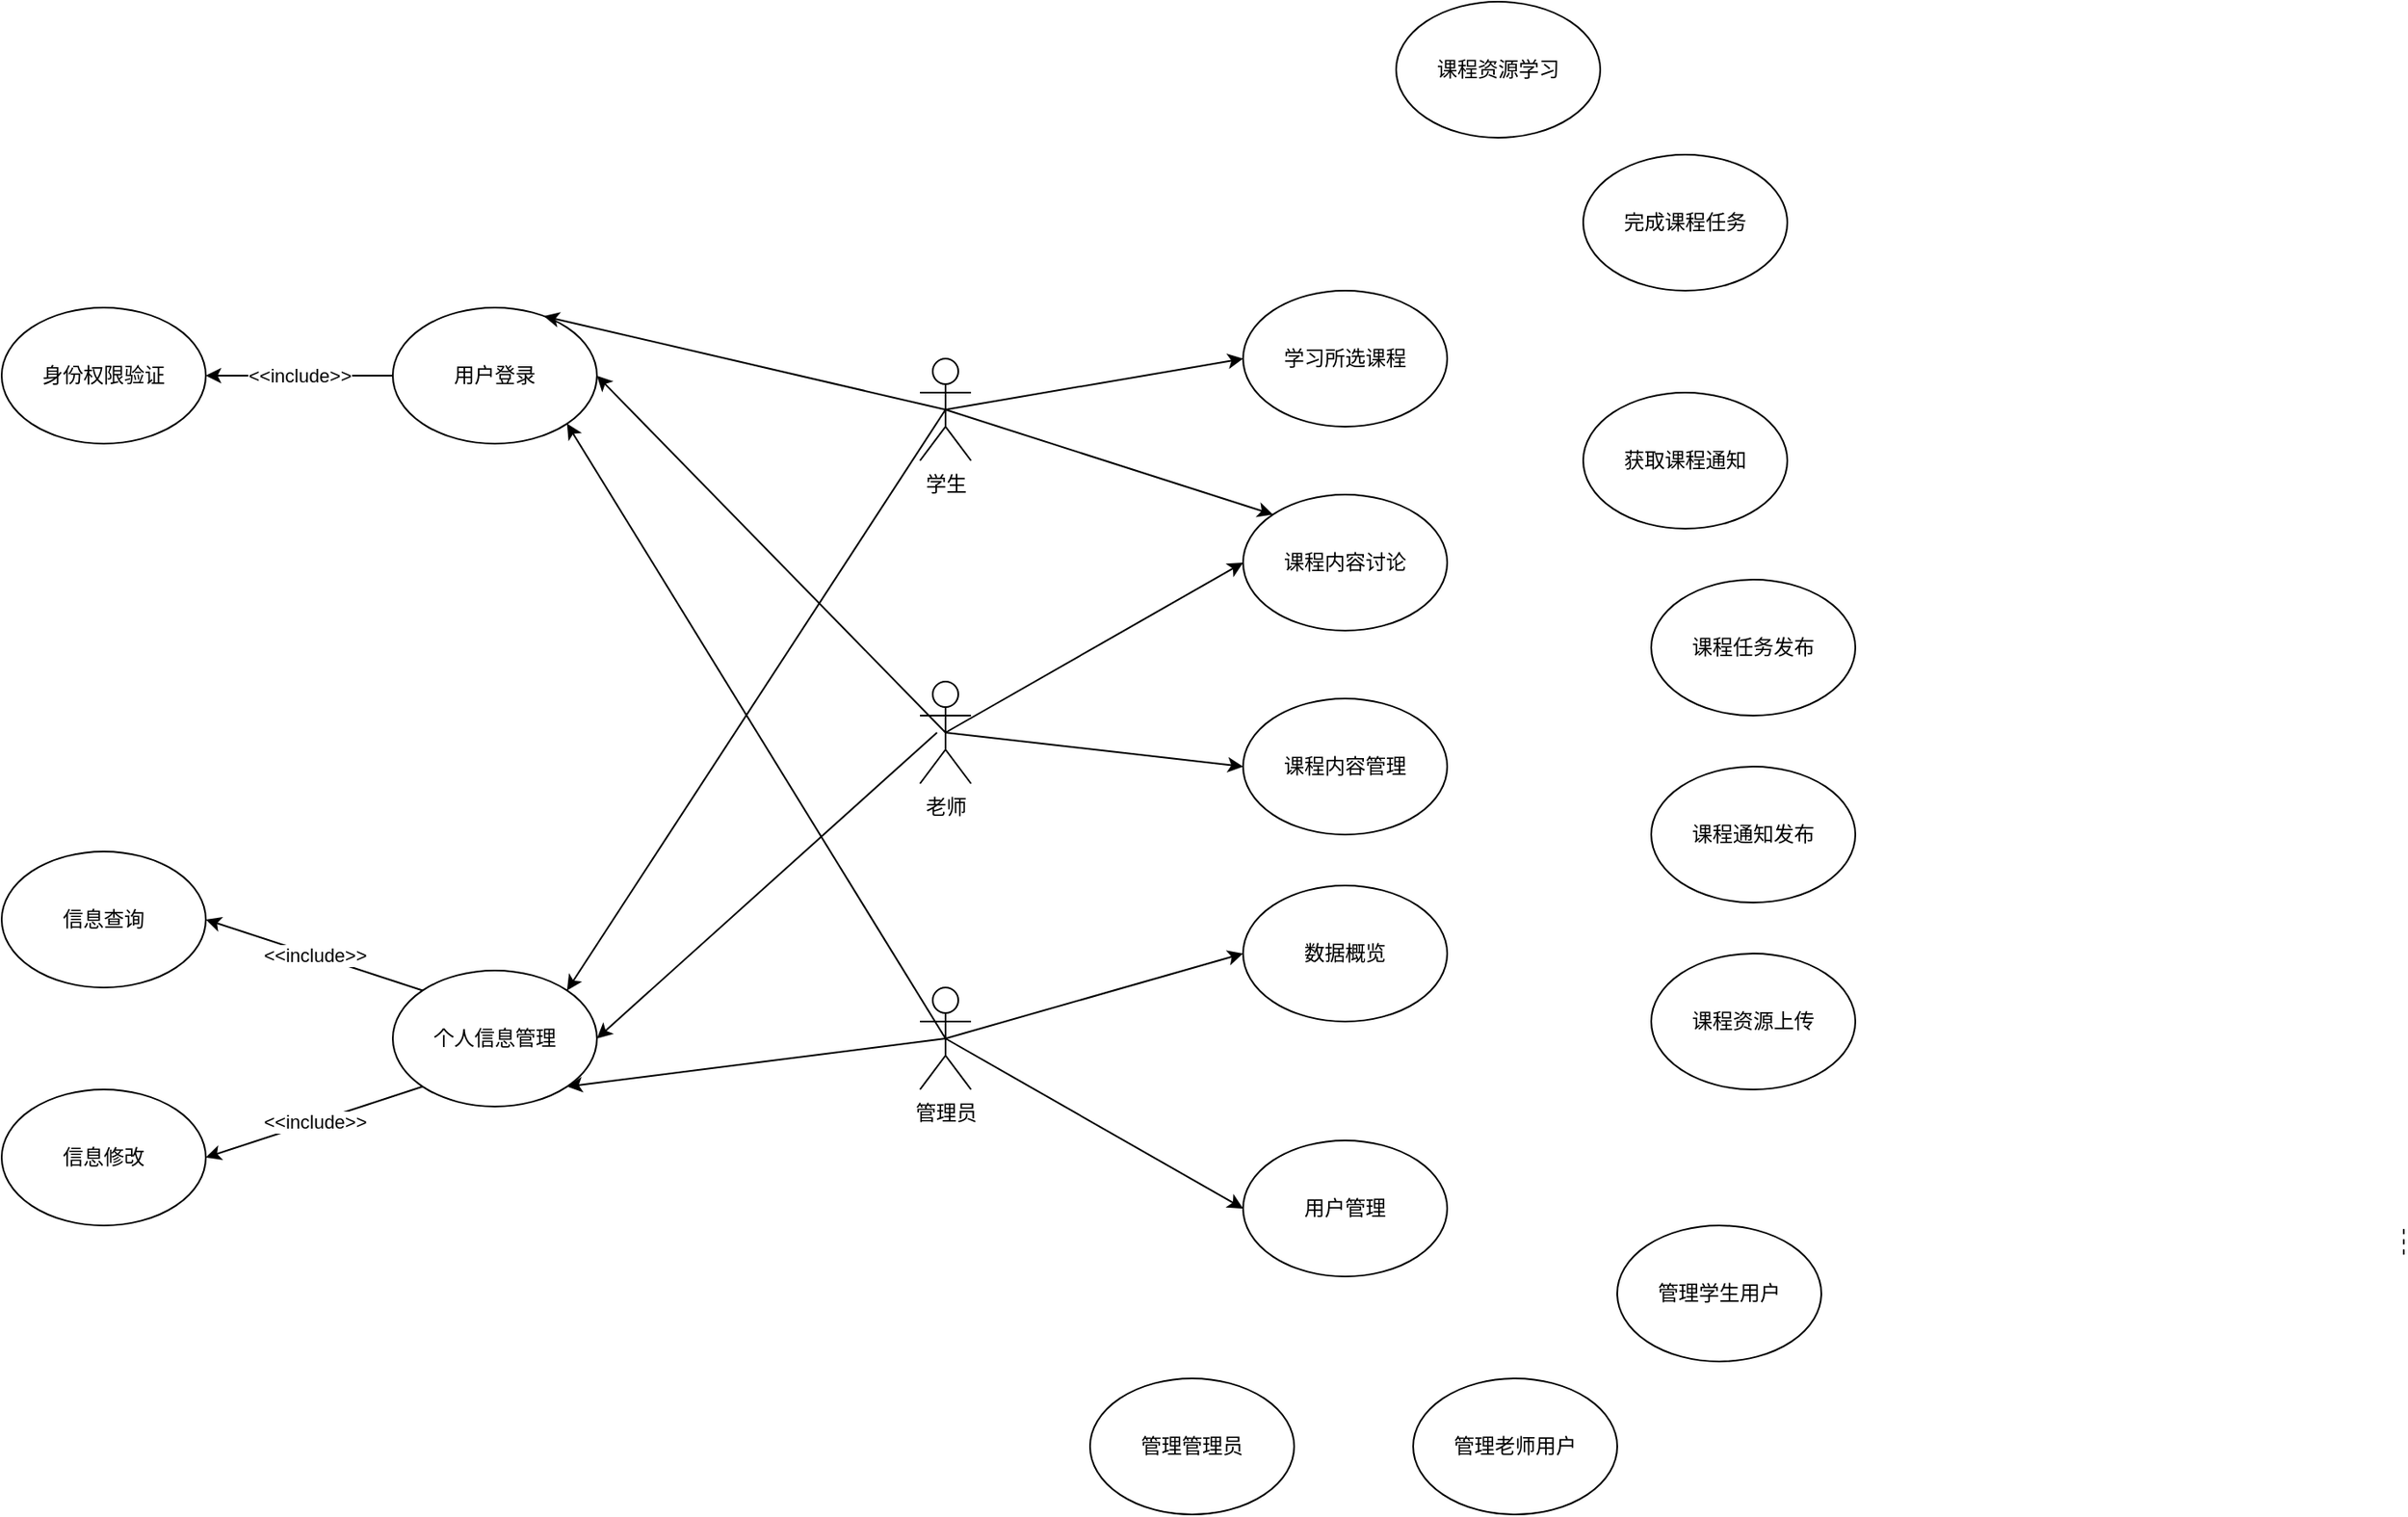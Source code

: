 <mxfile version="21.3.2" type="github">
  <diagram name="Page-1" id="9361dd3d-8414-5efd-6122-117bd74ce7a7">
    <mxGraphModel dx="1800" dy="1121" grid="1" gridSize="10" guides="1" tooltips="1" connect="1" arrows="1" fold="1" page="0" pageScale="1.5" pageWidth="826" pageHeight="1169" background="none" math="0" shadow="0">
      <root>
        <mxCell id="0" />
        <mxCell id="1" parent="0" />
        <mxCell id="56" value="" style="edgeStyle=none;endArrow=none;dashed=1" parent="1" edge="1">
          <mxGeometry x="1204.071" y="380.087" width="100" height="100" as="geometry">
            <mxPoint x="1142.5" y="512.083" as="sourcePoint" />
            <mxPoint x="1142.5" y="530" as="targetPoint" />
          </mxGeometry>
        </mxCell>
        <mxCell id="kVEgBky2zOYH0hEezjp1-89" value="学生" style="shape=umlActor;verticalLabelPosition=bottom;verticalAlign=top;html=1;outlineConnect=0;" vertex="1" parent="1">
          <mxGeometry x="270" width="30" height="60" as="geometry" />
        </mxCell>
        <mxCell id="kVEgBky2zOYH0hEezjp1-90" value="老师" style="shape=umlActor;verticalLabelPosition=bottom;verticalAlign=top;html=1;outlineConnect=0;" vertex="1" parent="1">
          <mxGeometry x="270" y="190" width="30" height="60" as="geometry" />
        </mxCell>
        <mxCell id="kVEgBky2zOYH0hEezjp1-91" value="管理员" style="shape=umlActor;verticalLabelPosition=bottom;verticalAlign=top;html=1;outlineConnect=0;" vertex="1" parent="1">
          <mxGeometry x="270" y="370" width="30" height="60" as="geometry" />
        </mxCell>
        <mxCell id="kVEgBky2zOYH0hEezjp1-93" value="用户登录" style="ellipse;whiteSpace=wrap;html=1;" vertex="1" parent="1">
          <mxGeometry x="-40" y="-30" width="120" height="80" as="geometry" />
        </mxCell>
        <mxCell id="kVEgBky2zOYH0hEezjp1-94" value="个人信息管理" style="ellipse;whiteSpace=wrap;html=1;" vertex="1" parent="1">
          <mxGeometry x="-40" y="360" width="120" height="80" as="geometry" />
        </mxCell>
        <mxCell id="kVEgBky2zOYH0hEezjp1-97" value="" style="endArrow=classic;html=1;rounded=0;exitX=0.5;exitY=0.5;exitDx=0;exitDy=0;exitPerimeter=0;entryX=0.74;entryY=0.063;entryDx=0;entryDy=0;entryPerimeter=0;" edge="1" parent="1" source="kVEgBky2zOYH0hEezjp1-89" target="kVEgBky2zOYH0hEezjp1-93">
          <mxGeometry width="50" height="50" relative="1" as="geometry">
            <mxPoint x="260" y="270" as="sourcePoint" />
            <mxPoint x="310" y="220" as="targetPoint" />
          </mxGeometry>
        </mxCell>
        <mxCell id="kVEgBky2zOYH0hEezjp1-98" value="" style="endArrow=classic;html=1;rounded=0;exitX=0.5;exitY=0.5;exitDx=0;exitDy=0;exitPerimeter=0;entryX=1;entryY=0.5;entryDx=0;entryDy=0;" edge="1" parent="1" source="kVEgBky2zOYH0hEezjp1-90" target="kVEgBky2zOYH0hEezjp1-93">
          <mxGeometry width="50" height="50" relative="1" as="geometry">
            <mxPoint x="260" y="270" as="sourcePoint" />
            <mxPoint x="310" y="220" as="targetPoint" />
          </mxGeometry>
        </mxCell>
        <mxCell id="kVEgBky2zOYH0hEezjp1-99" value="" style="endArrow=classic;html=1;rounded=0;exitX=0.5;exitY=0.5;exitDx=0;exitDy=0;exitPerimeter=0;entryX=1;entryY=1;entryDx=0;entryDy=0;" edge="1" parent="1" source="kVEgBky2zOYH0hEezjp1-91" target="kVEgBky2zOYH0hEezjp1-93">
          <mxGeometry width="50" height="50" relative="1" as="geometry">
            <mxPoint x="260" y="270" as="sourcePoint" />
            <mxPoint x="310" y="220" as="targetPoint" />
          </mxGeometry>
        </mxCell>
        <mxCell id="kVEgBky2zOYH0hEezjp1-100" value="" style="endArrow=classic;html=1;rounded=0;entryX=1;entryY=0.5;entryDx=0;entryDy=0;" edge="1" parent="1" target="kVEgBky2zOYH0hEezjp1-94">
          <mxGeometry width="50" height="50" relative="1" as="geometry">
            <mxPoint x="280" y="220" as="sourcePoint" />
            <mxPoint x="310" y="220" as="targetPoint" />
          </mxGeometry>
        </mxCell>
        <mxCell id="kVEgBky2zOYH0hEezjp1-101" value="" style="endArrow=classic;html=1;rounded=0;exitX=0.5;exitY=0.5;exitDx=0;exitDy=0;exitPerimeter=0;entryX=1;entryY=0;entryDx=0;entryDy=0;" edge="1" parent="1" source="kVEgBky2zOYH0hEezjp1-89" target="kVEgBky2zOYH0hEezjp1-94">
          <mxGeometry width="50" height="50" relative="1" as="geometry">
            <mxPoint x="260" y="270" as="sourcePoint" />
            <mxPoint x="310" y="220" as="targetPoint" />
          </mxGeometry>
        </mxCell>
        <mxCell id="kVEgBky2zOYH0hEezjp1-102" value="" style="endArrow=classic;html=1;rounded=0;exitX=0.5;exitY=0.5;exitDx=0;exitDy=0;exitPerimeter=0;entryX=1;entryY=1;entryDx=0;entryDy=0;" edge="1" parent="1" source="kVEgBky2zOYH0hEezjp1-91" target="kVEgBky2zOYH0hEezjp1-94">
          <mxGeometry width="50" height="50" relative="1" as="geometry">
            <mxPoint x="260" y="270" as="sourcePoint" />
            <mxPoint x="310" y="220" as="targetPoint" />
          </mxGeometry>
        </mxCell>
        <mxCell id="kVEgBky2zOYH0hEezjp1-103" value="学习所选课程" style="ellipse;whiteSpace=wrap;html=1;" vertex="1" parent="1">
          <mxGeometry x="460" y="-40" width="120" height="80" as="geometry" />
        </mxCell>
        <mxCell id="kVEgBky2zOYH0hEezjp1-104" value="课程内容讨论" style="ellipse;whiteSpace=wrap;html=1;" vertex="1" parent="1">
          <mxGeometry x="460" y="80" width="120" height="80" as="geometry" />
        </mxCell>
        <mxCell id="kVEgBky2zOYH0hEezjp1-105" value="课程内容管理" style="ellipse;whiteSpace=wrap;html=1;" vertex="1" parent="1">
          <mxGeometry x="460" y="200" width="120" height="80" as="geometry" />
        </mxCell>
        <mxCell id="kVEgBky2zOYH0hEezjp1-106" value="用户管理" style="ellipse;whiteSpace=wrap;html=1;" vertex="1" parent="1">
          <mxGeometry x="460" y="460" width="120" height="80" as="geometry" />
        </mxCell>
        <mxCell id="kVEgBky2zOYH0hEezjp1-107" value="数据概览" style="ellipse;whiteSpace=wrap;html=1;" vertex="1" parent="1">
          <mxGeometry x="460" y="310" width="120" height="80" as="geometry" />
        </mxCell>
        <mxCell id="kVEgBky2zOYH0hEezjp1-108" value="" style="endArrow=classic;html=1;rounded=0;exitX=0.5;exitY=0.5;exitDx=0;exitDy=0;exitPerimeter=0;entryX=0;entryY=0.5;entryDx=0;entryDy=0;" edge="1" parent="1" source="kVEgBky2zOYH0hEezjp1-91" target="kVEgBky2zOYH0hEezjp1-106">
          <mxGeometry width="50" height="50" relative="1" as="geometry">
            <mxPoint x="260" y="270" as="sourcePoint" />
            <mxPoint x="310" y="220" as="targetPoint" />
          </mxGeometry>
        </mxCell>
        <mxCell id="kVEgBky2zOYH0hEezjp1-109" value="" style="endArrow=classic;html=1;rounded=0;exitX=0.5;exitY=0.5;exitDx=0;exitDy=0;exitPerimeter=0;entryX=0;entryY=0.5;entryDx=0;entryDy=0;" edge="1" parent="1" source="kVEgBky2zOYH0hEezjp1-91" target="kVEgBky2zOYH0hEezjp1-107">
          <mxGeometry width="50" height="50" relative="1" as="geometry">
            <mxPoint x="260" y="270" as="sourcePoint" />
            <mxPoint x="310" y="220" as="targetPoint" />
          </mxGeometry>
        </mxCell>
        <mxCell id="kVEgBky2zOYH0hEezjp1-110" value="" style="endArrow=classic;html=1;rounded=0;exitX=0.5;exitY=0.5;exitDx=0;exitDy=0;exitPerimeter=0;entryX=0;entryY=0.5;entryDx=0;entryDy=0;" edge="1" parent="1" source="kVEgBky2zOYH0hEezjp1-89" target="kVEgBky2zOYH0hEezjp1-103">
          <mxGeometry width="50" height="50" relative="1" as="geometry">
            <mxPoint x="260" y="270" as="sourcePoint" />
            <mxPoint x="310" y="220" as="targetPoint" />
          </mxGeometry>
        </mxCell>
        <mxCell id="kVEgBky2zOYH0hEezjp1-111" value="" style="endArrow=classic;html=1;rounded=0;exitX=0.5;exitY=0.5;exitDx=0;exitDy=0;exitPerimeter=0;entryX=0;entryY=0;entryDx=0;entryDy=0;" edge="1" parent="1" source="kVEgBky2zOYH0hEezjp1-89" target="kVEgBky2zOYH0hEezjp1-104">
          <mxGeometry width="50" height="50" relative="1" as="geometry">
            <mxPoint x="260" y="260" as="sourcePoint" />
            <mxPoint x="310" y="210" as="targetPoint" />
          </mxGeometry>
        </mxCell>
        <mxCell id="kVEgBky2zOYH0hEezjp1-112" value="" style="endArrow=classic;html=1;rounded=0;exitX=0.5;exitY=0.5;exitDx=0;exitDy=0;exitPerimeter=0;entryX=0;entryY=0.5;entryDx=0;entryDy=0;" edge="1" parent="1" source="kVEgBky2zOYH0hEezjp1-90" target="kVEgBky2zOYH0hEezjp1-104">
          <mxGeometry width="50" height="50" relative="1" as="geometry">
            <mxPoint x="260" y="260" as="sourcePoint" />
            <mxPoint x="310" y="210" as="targetPoint" />
          </mxGeometry>
        </mxCell>
        <mxCell id="kVEgBky2zOYH0hEezjp1-113" value="" style="endArrow=classic;html=1;rounded=0;exitX=0.5;exitY=0.5;exitDx=0;exitDy=0;exitPerimeter=0;entryX=0;entryY=0.5;entryDx=0;entryDy=0;" edge="1" parent="1" source="kVEgBky2zOYH0hEezjp1-90" target="kVEgBky2zOYH0hEezjp1-105">
          <mxGeometry width="50" height="50" relative="1" as="geometry">
            <mxPoint x="260" y="260" as="sourcePoint" />
            <mxPoint x="310" y="210" as="targetPoint" />
          </mxGeometry>
        </mxCell>
        <mxCell id="kVEgBky2zOYH0hEezjp1-114" value="身份权限验证" style="ellipse;whiteSpace=wrap;html=1;" vertex="1" parent="1">
          <mxGeometry x="-270" y="-30" width="120" height="80" as="geometry" />
        </mxCell>
        <mxCell id="kVEgBky2zOYH0hEezjp1-115" value="&amp;lt;&amp;lt;include&amp;gt;&amp;gt;" style="endArrow=classic;html=1;rounded=0;exitX=0;exitY=0.5;exitDx=0;exitDy=0;entryX=1;entryY=0.5;entryDx=0;entryDy=0;" edge="1" parent="1" source="kVEgBky2zOYH0hEezjp1-93" target="kVEgBky2zOYH0hEezjp1-114">
          <mxGeometry relative="1" as="geometry">
            <mxPoint x="240" y="240" as="sourcePoint" />
            <mxPoint x="340" y="240" as="targetPoint" />
          </mxGeometry>
        </mxCell>
        <mxCell id="kVEgBky2zOYH0hEezjp1-117" value="信息查询" style="ellipse;whiteSpace=wrap;html=1;" vertex="1" parent="1">
          <mxGeometry x="-270" y="290" width="120" height="80" as="geometry" />
        </mxCell>
        <mxCell id="kVEgBky2zOYH0hEezjp1-118" value="信息修改" style="ellipse;whiteSpace=wrap;html=1;" vertex="1" parent="1">
          <mxGeometry x="-270" y="430" width="120" height="80" as="geometry" />
        </mxCell>
        <mxCell id="kVEgBky2zOYH0hEezjp1-119" value="&amp;lt;&amp;lt;include&amp;gt;&amp;gt;" style="endArrow=classic;html=1;rounded=0;exitX=0;exitY=0;exitDx=0;exitDy=0;entryX=1;entryY=0.5;entryDx=0;entryDy=0;" edge="1" parent="1" source="kVEgBky2zOYH0hEezjp1-94" target="kVEgBky2zOYH0hEezjp1-117">
          <mxGeometry relative="1" as="geometry">
            <mxPoint x="240" y="240" as="sourcePoint" />
            <mxPoint x="340" y="240" as="targetPoint" />
          </mxGeometry>
        </mxCell>
        <mxCell id="kVEgBky2zOYH0hEezjp1-121" value="&amp;lt;&amp;lt;include&amp;gt;&amp;gt;" style="endArrow=classic;html=1;rounded=0;exitX=0;exitY=1;exitDx=0;exitDy=0;entryX=1;entryY=0.5;entryDx=0;entryDy=0;" edge="1" parent="1" source="kVEgBky2zOYH0hEezjp1-94" target="kVEgBky2zOYH0hEezjp1-118">
          <mxGeometry relative="1" as="geometry">
            <mxPoint x="240" y="240" as="sourcePoint" />
            <mxPoint x="340" y="240" as="targetPoint" />
          </mxGeometry>
        </mxCell>
        <mxCell id="kVEgBky2zOYH0hEezjp1-123" value="课程资源学习" style="ellipse;whiteSpace=wrap;html=1;" vertex="1" parent="1">
          <mxGeometry x="550" y="-210" width="120" height="80" as="geometry" />
        </mxCell>
        <mxCell id="kVEgBky2zOYH0hEezjp1-124" value="完成课程任务" style="ellipse;whiteSpace=wrap;html=1;" vertex="1" parent="1">
          <mxGeometry x="660" y="-120" width="120" height="80" as="geometry" />
        </mxCell>
        <mxCell id="kVEgBky2zOYH0hEezjp1-125" value="获取课程通知" style="ellipse;whiteSpace=wrap;html=1;" vertex="1" parent="1">
          <mxGeometry x="660" y="20" width="120" height="80" as="geometry" />
        </mxCell>
        <mxCell id="kVEgBky2zOYH0hEezjp1-126" value="课程任务发布" style="ellipse;whiteSpace=wrap;html=1;" vertex="1" parent="1">
          <mxGeometry x="700" y="130" width="120" height="80" as="geometry" />
        </mxCell>
        <mxCell id="kVEgBky2zOYH0hEezjp1-127" value="课程通知发布" style="ellipse;whiteSpace=wrap;html=1;" vertex="1" parent="1">
          <mxGeometry x="700" y="240" width="120" height="80" as="geometry" />
        </mxCell>
        <mxCell id="kVEgBky2zOYH0hEezjp1-128" value="课程资源上传" style="ellipse;whiteSpace=wrap;html=1;" vertex="1" parent="1">
          <mxGeometry x="700" y="350" width="120" height="80" as="geometry" />
        </mxCell>
        <mxCell id="kVEgBky2zOYH0hEezjp1-129" value="管理老师用户" style="ellipse;whiteSpace=wrap;html=1;" vertex="1" parent="1">
          <mxGeometry x="560" y="600" width="120" height="80" as="geometry" />
        </mxCell>
        <mxCell id="kVEgBky2zOYH0hEezjp1-130" value="管理学生用户" style="ellipse;whiteSpace=wrap;html=1;" vertex="1" parent="1">
          <mxGeometry x="680" y="510" width="120" height="80" as="geometry" />
        </mxCell>
        <mxCell id="kVEgBky2zOYH0hEezjp1-131" value="管理管理员" style="ellipse;whiteSpace=wrap;html=1;" vertex="1" parent="1">
          <mxGeometry x="370" y="600" width="120" height="80" as="geometry" />
        </mxCell>
      </root>
    </mxGraphModel>
  </diagram>
</mxfile>
